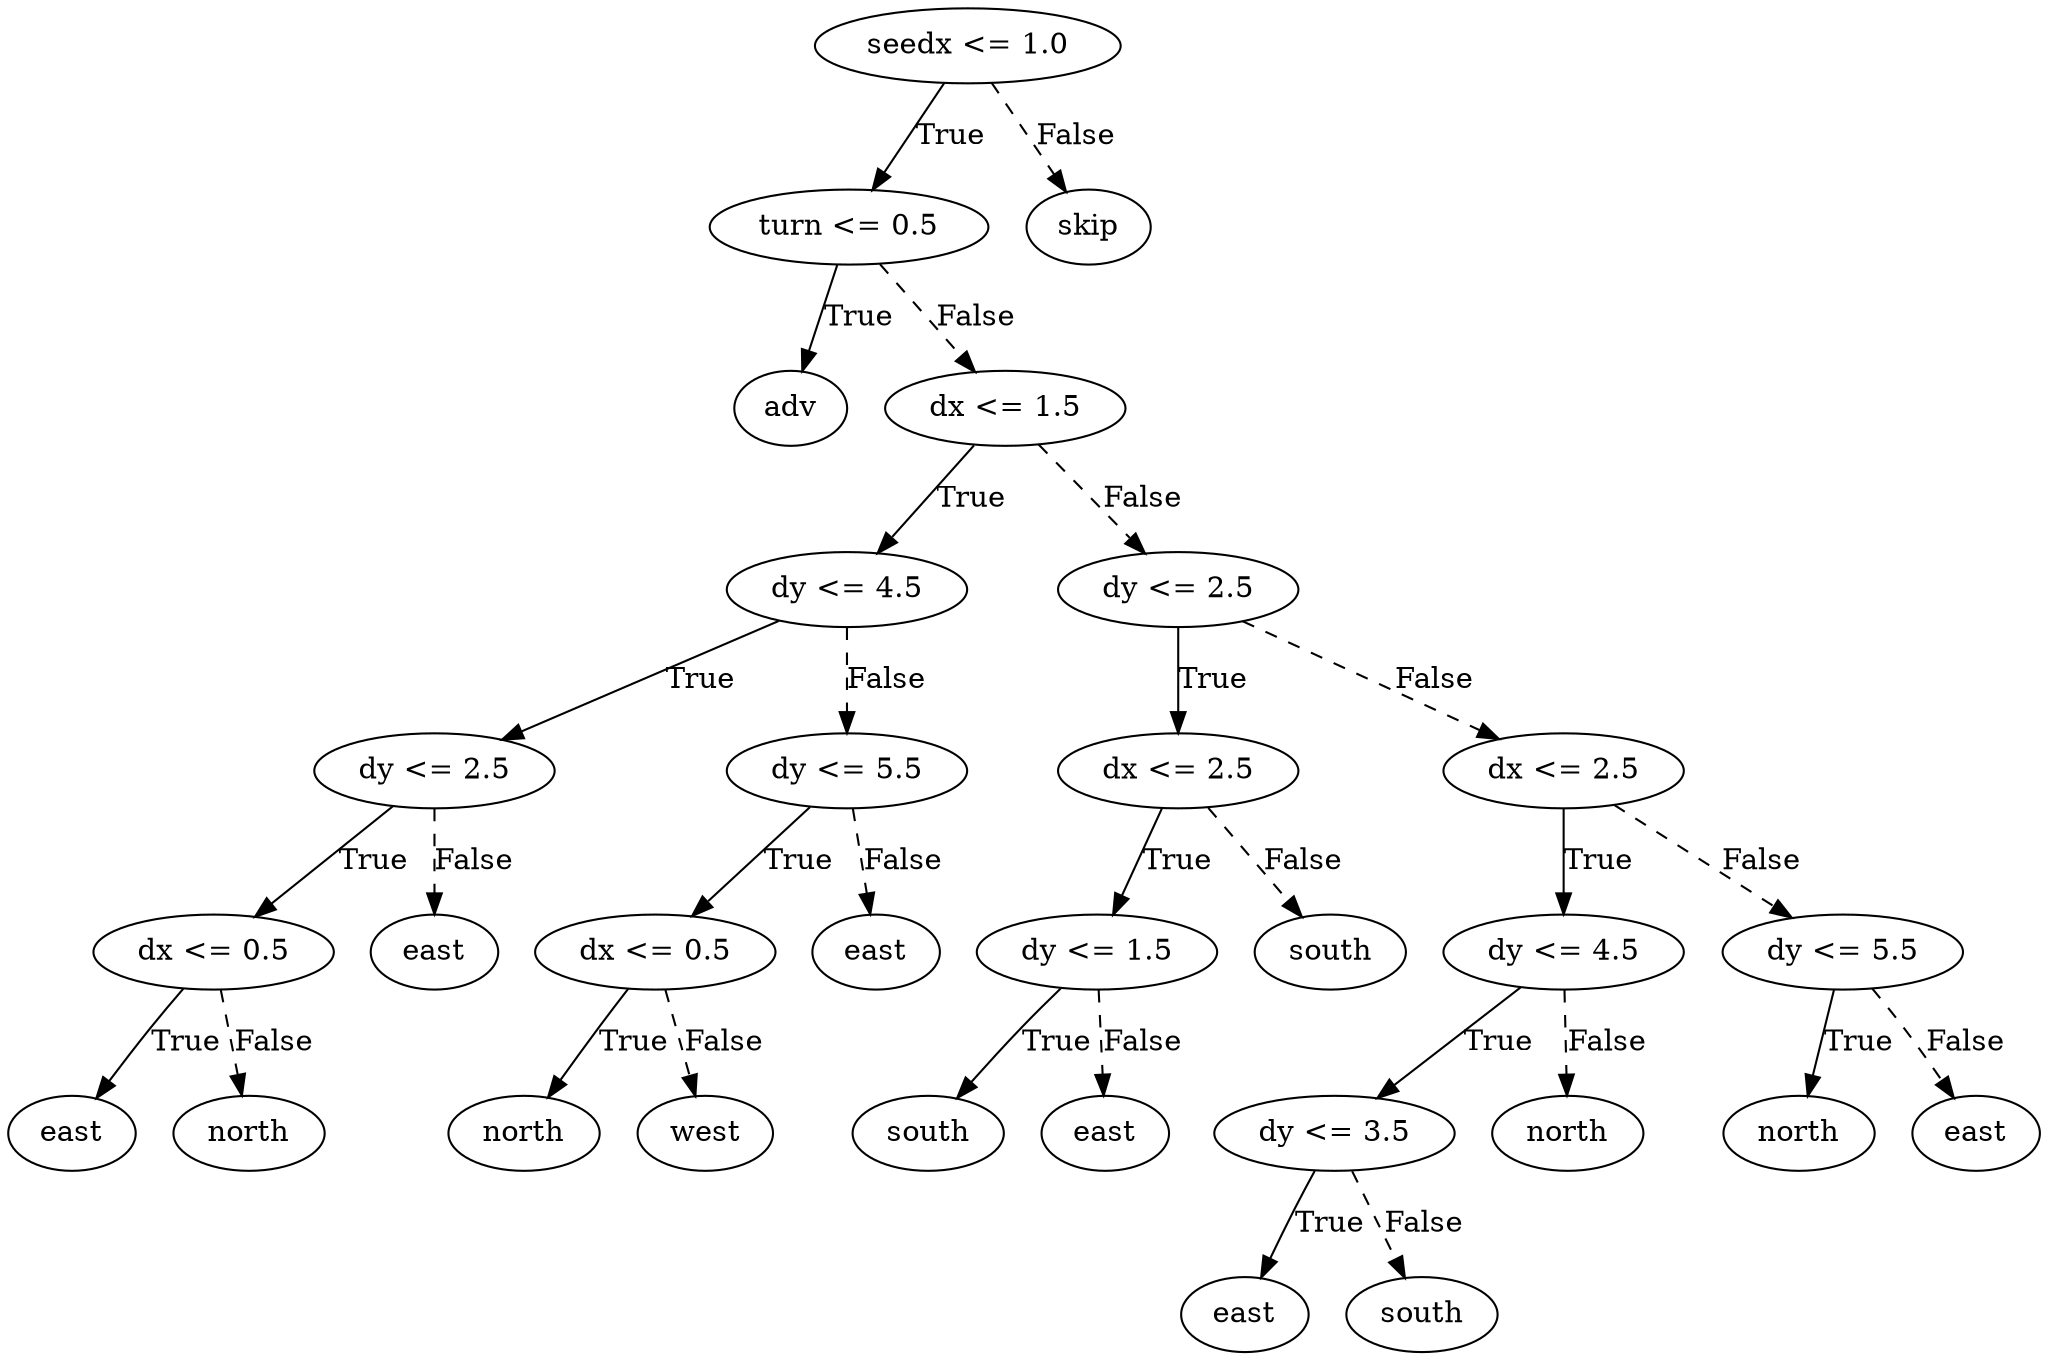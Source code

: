 digraph {
0 [label="seedx <= 1.0"];
1 [label="turn <= 0.5"];
2 [label="adv"];
1 -> 2 [label="True"];
3 [label="dx <= 1.5"];
4 [label="dy <= 4.5"];
5 [label="dy <= 2.5"];
6 [label="dx <= 0.5"];
7 [label="east"];
6 -> 7 [label="True"];
8 [label="north"];
6 -> 8 [style="dashed", label="False"];
5 -> 6 [label="True"];
9 [label="east"];
5 -> 9 [style="dashed", label="False"];
4 -> 5 [label="True"];
10 [label="dy <= 5.5"];
11 [label="dx <= 0.5"];
12 [label="north"];
11 -> 12 [label="True"];
13 [label="west"];
11 -> 13 [style="dashed", label="False"];
10 -> 11 [label="True"];
14 [label="east"];
10 -> 14 [style="dashed", label="False"];
4 -> 10 [style="dashed", label="False"];
3 -> 4 [label="True"];
15 [label="dy <= 2.5"];
16 [label="dx <= 2.5"];
17 [label="dy <= 1.5"];
18 [label="south"];
17 -> 18 [label="True"];
19 [label="east"];
17 -> 19 [style="dashed", label="False"];
16 -> 17 [label="True"];
20 [label="south"];
16 -> 20 [style="dashed", label="False"];
15 -> 16 [label="True"];
21 [label="dx <= 2.5"];
22 [label="dy <= 4.5"];
23 [label="dy <= 3.5"];
24 [label="east"];
23 -> 24 [label="True"];
25 [label="south"];
23 -> 25 [style="dashed", label="False"];
22 -> 23 [label="True"];
26 [label="north"];
22 -> 26 [style="dashed", label="False"];
21 -> 22 [label="True"];
27 [label="dy <= 5.5"];
28 [label="north"];
27 -> 28 [label="True"];
29 [label="east"];
27 -> 29 [style="dashed", label="False"];
21 -> 27 [style="dashed", label="False"];
15 -> 21 [style="dashed", label="False"];
3 -> 15 [style="dashed", label="False"];
1 -> 3 [style="dashed", label="False"];
0 -> 1 [label="True"];
30 [label="skip"];
0 -> 30 [style="dashed", label="False"];

}